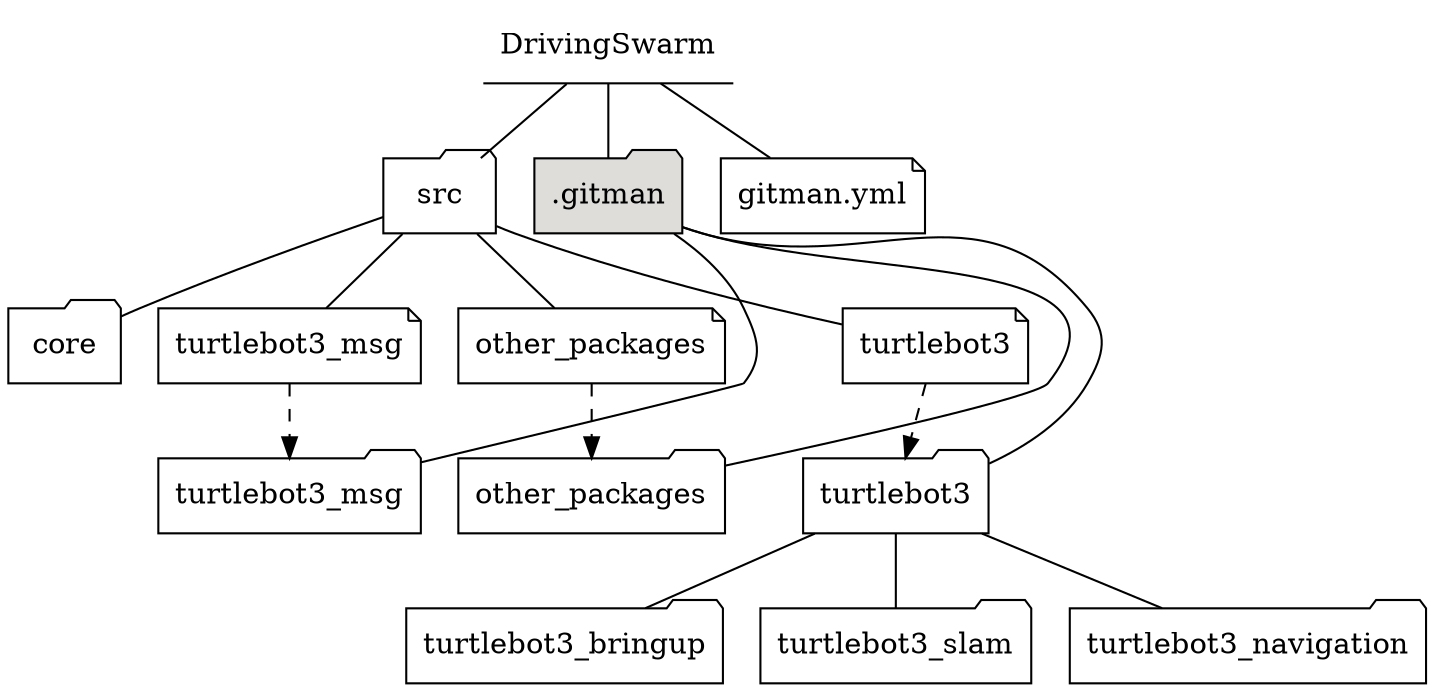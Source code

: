 digraph repo {

	splines=true;

	DrivingSwarm -> gitman[weight=2, arrowhead=none];
	DrivingSwarm -> src[weight=2, arrowhead=none];
	DrivingSwarm -> gitmanyml[weight=2, arrowhead=none];

	DrivingSwarm[shape=underline, font=bold];
	src[shape=folder];
	gitman[label=".gitman", shape=folder, fillcolor="#DEDDDA", style=filled];
	gitmanyml[label="gitman.yml", shape=note];
	
	gitman -> turtlebot3_git[weight=0, arrowhead=none];
	gitman -> turtlebot3_msg_git[weight=0, arrowhead=none];
	//gitman -> turtlebot3_simulations_git[weight=0, arrowhead=none];
	gitman -> other_packages_git[weight=0, arrowhead=none];

	turtlebot3_git -> turtlebot3_bringup[arrowhead=none];
	turtlebot3_git -> turtlebot3_slam[arrowhead=none];
	turtlebot3_git -> turtlebot3_navigation[arrowhead=none];

	turtlebot3_bringup[shape=folder];
	turtlebot3_slam[shape=folder];
	turtlebot3_navigation[shape=folder];

	turtlebot3_git[label="turtlebot3", shape=folder];
	turtlebot3_msg_git[label="turtlebot3_msg", shape=folder];
	//turtlebot3_simulations_git[label="turtlebot3_simulations", shape=folder];
	other_packages_git[label="other_packages", shape=folder];

	src -> core[weight=3, arrowhead=none];
	src -> turtlebot3[weight=3, arrowhead=none];
	src -> turtlebot3_msg[weight=3, arrowhead=none]; 
	//src -> turtlebot3_simulations[weight=3, arrowhead=none];
	src -> other_packages[weight=3, arrowhead=none];

	core[shape=folder];
	turtlebot3[shape=note];
	turtlebot3_msg[shape=note];
	//turtlebot3_simulations[shape=note];
	other_packages[shape=note];

	turtlebot3 -> turtlebot3_git[style=dashed, weight=0];
	turtlebot3_msg -> turtlebot3_msg_git[style=dashed, weight=0];
	//turtlebot3_simulations -> turtlebot3_simulations_git[style=dashed, weight=0];
	other_packages -> other_packages_git[style=dashed, weight=0];

}
